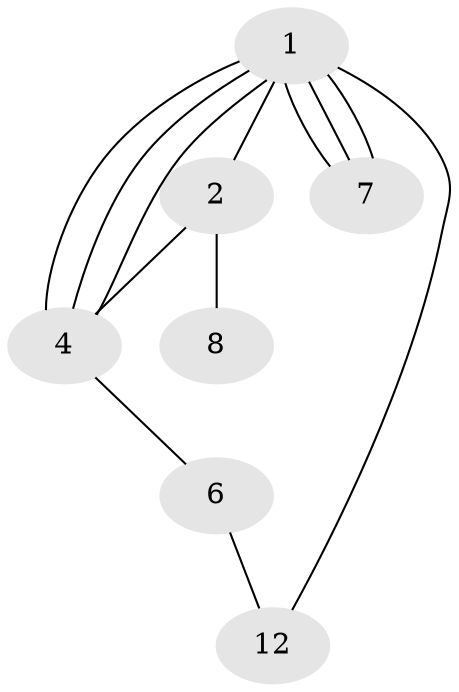 // Generated by graph-tools (version 1.1) at 2025/46/02/15/25 05:46:28]
// undirected, 7 vertices, 12 edges
graph export_dot {
graph [start="1"]
  node [color=gray90,style=filled];
  1 [super="+5+15+17"];
  2 [super="+3+10"];
  4 [super="+9+11"];
  6 [super="+16"];
  7 [super="+18"];
  8 [super="+9+13"];
  12 [super="+11+14+20"];
  1 -- 2;
  1 -- 4;
  1 -- 4;
  1 -- 4;
  1 -- 7;
  1 -- 7;
  1 -- 7;
  1 -- 12;
  2 -- 4;
  2 -- 8;
  4 -- 6;
  6 -- 12;
}
